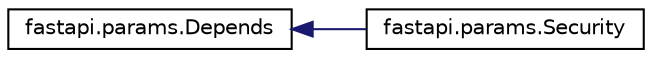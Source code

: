 digraph "Graphical Class Hierarchy"
{
 // LATEX_PDF_SIZE
  edge [fontname="Helvetica",fontsize="10",labelfontname="Helvetica",labelfontsize="10"];
  node [fontname="Helvetica",fontsize="10",shape=record];
  rankdir="LR";
  Node0 [label="fastapi.params.Depends",height=0.2,width=0.4,color="black", fillcolor="white", style="filled",URL="$classfastapi_1_1params_1_1Depends.html",tooltip=" "];
  Node0 -> Node1 [dir="back",color="midnightblue",fontsize="10",style="solid",fontname="Helvetica"];
  Node1 [label="fastapi.params.Security",height=0.2,width=0.4,color="black", fillcolor="white", style="filled",URL="$classfastapi_1_1params_1_1Security.html",tooltip=" "];
}
